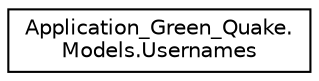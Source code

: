 digraph "Graphical Class Hierarchy"
{
 // LATEX_PDF_SIZE
  edge [fontname="Helvetica",fontsize="10",labelfontname="Helvetica",labelfontsize="10"];
  node [fontname="Helvetica",fontsize="10",shape=record];
  rankdir="LR";
  Node0 [label="Application_Green_Quake.\lModels.Usernames",height=0.2,width=0.4,color="black", fillcolor="white", style="filled",URL="$class_application___green___quake_1_1_models_1_1_usernames.html",tooltip=" "];
}

